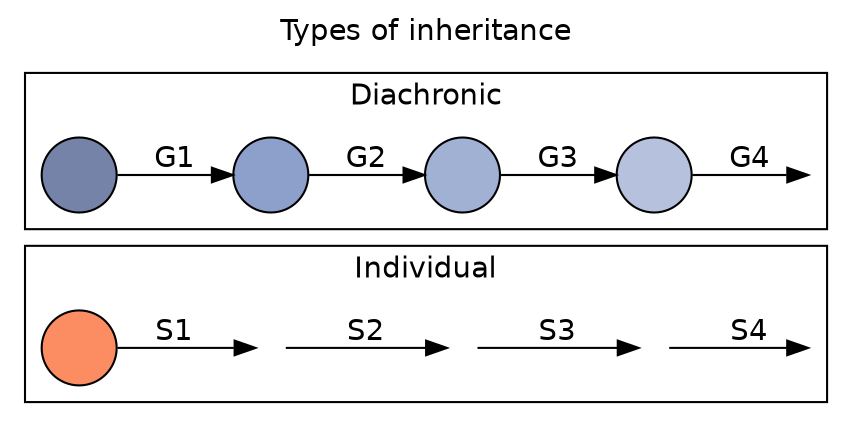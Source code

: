 digraph {
  rankdir=LR;
  label="Types of inheritance";
  labelloc=t;
  fontname=helvetica;
  // bgcolor=transparent;

  node[fontname=helvetica; label=""; style=filled; shape=circle];
  edge[fontname=helvetica];

  // Set cluster order (top to bottom) by initializing
  // nodes in each cluster starting from bottom to top
  solo_s1, d1;

  // Colors are people
  d1[fillcolor="#7483A7"];
  d2[fillcolor="#8DA0CB"];
  d3[fillcolor="#A1B1D4"];
  d4[fillcolor="#B6C2DD"];
  solo_s1[fillcolor="#FC8D62"];

  // Invisible last nodes
  dinv1, soloinv2[style=invis, width=0];

  subgraph cluster1 {
    label="Diachronic";
    d1 -> d2[label="G1"];
    d2 -> d3[label="G2"];
    d3 -> d4[label="G3"];
    d4 -> dinv1[label="G4"];
  }

  subgraph cluster2 {
    label="Individual";
    solo_s1 -> solo_s2[label="S1"];
    solo_s2 -> solo_s3[label="S2"];
    solo_s3 -> solo_s4[label="S3"];
    solo_s4 -> soloinv2[label="S4"];

    solo_s2, solo_s3, solo_s4[style=invis, width=0.2];
  }

}
